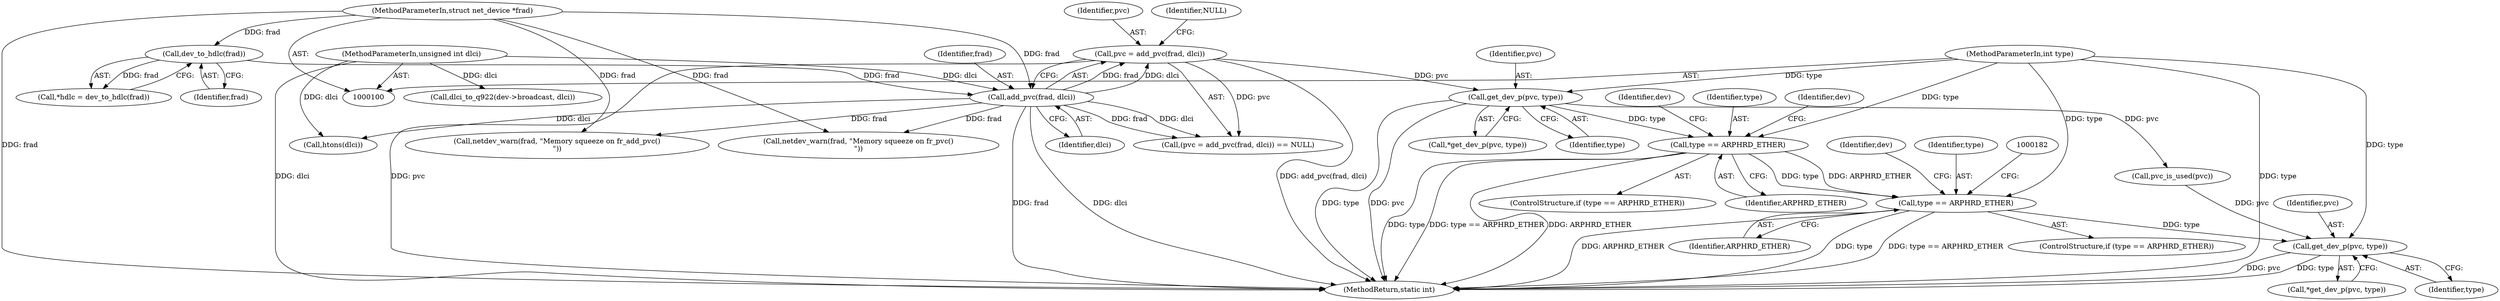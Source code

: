 digraph "1_linux_550fd08c2cebad61c548def135f67aba284c6162_6@del" {
"1000141" [label="(Call,type == ARPHRD_ETHER)"];
"1000130" [label="(Call,get_dev_p(pvc, type))"];
"1000115" [label="(Call,pvc = add_pvc(frad, dlci))"];
"1000117" [label="(Call,add_pvc(frad, dlci))"];
"1000108" [label="(Call,dev_to_hdlc(frad))"];
"1000101" [label="(MethodParameterIn,struct net_device *frad)"];
"1000102" [label="(MethodParameterIn,unsigned int dlci)"];
"1000103" [label="(MethodParameterIn,int type)"];
"1000170" [label="(Call,type == ARPHRD_ETHER)"];
"1000234" [label="(Call,get_dev_p(pvc, type))"];
"1000145" [label="(Identifier,dev)"];
"1000131" [label="(Identifier,pvc)"];
"1000101" [label="(MethodParameterIn,struct net_device *frad)"];
"1000109" [label="(Identifier,frad)"];
"1000115" [label="(Call,pvc = add_pvc(frad, dlci))"];
"1000169" [label="(ControlStructure,if (type == ARPHRD_ETHER))"];
"1000235" [label="(Identifier,pvc)"];
"1000234" [label="(Call,get_dev_p(pvc, type))"];
"1000120" [label="(Identifier,NULL)"];
"1000130" [label="(Call,get_dev_p(pvc, type))"];
"1000170" [label="(Call,type == ARPHRD_ETHER)"];
"1000138" [label="(Call,pvc_is_used(pvc))"];
"1000129" [label="(Call,*get_dev_p(pvc, type))"];
"1000132" [label="(Identifier,type)"];
"1000106" [label="(Call,*hdlc = dev_to_hdlc(frad))"];
"1000172" [label="(Identifier,ARPHRD_ETHER)"];
"1000175" [label="(Identifier,dev)"];
"1000114" [label="(Call,(pvc = add_pvc(frad, dlci)) == NULL)"];
"1000119" [label="(Identifier,dlci)"];
"1000171" [label="(Identifier,type)"];
"1000140" [label="(ControlStructure,if (type == ARPHRD_ETHER))"];
"1000108" [label="(Call,dev_to_hdlc(frad))"];
"1000122" [label="(Call,netdev_warn(frad, \"Memory squeeze on fr_add_pvc()\n\"))"];
"1000161" [label="(Call,netdev_warn(frad, \"Memory squeeze on fr_pvc()\n\"))"];
"1000188" [label="(Call,dlci_to_q922(dev->broadcast, dlci))"];
"1000102" [label="(MethodParameterIn,unsigned int dlci)"];
"1000116" [label="(Identifier,pvc)"];
"1000186" [label="(Call,htons(dlci))"];
"1000141" [label="(Call,type == ARPHRD_ETHER)"];
"1000103" [label="(MethodParameterIn,int type)"];
"1000236" [label="(Identifier,type)"];
"1000142" [label="(Identifier,type)"];
"1000152" [label="(Identifier,dev)"];
"1000118" [label="(Identifier,frad)"];
"1000255" [label="(MethodReturn,static int)"];
"1000143" [label="(Identifier,ARPHRD_ETHER)"];
"1000233" [label="(Call,*get_dev_p(pvc, type))"];
"1000117" [label="(Call,add_pvc(frad, dlci))"];
"1000141" -> "1000140"  [label="AST: "];
"1000141" -> "1000143"  [label="CFG: "];
"1000142" -> "1000141"  [label="AST: "];
"1000143" -> "1000141"  [label="AST: "];
"1000145" -> "1000141"  [label="CFG: "];
"1000152" -> "1000141"  [label="CFG: "];
"1000141" -> "1000255"  [label="DDG: type"];
"1000141" -> "1000255"  [label="DDG: type == ARPHRD_ETHER"];
"1000141" -> "1000255"  [label="DDG: ARPHRD_ETHER"];
"1000130" -> "1000141"  [label="DDG: type"];
"1000103" -> "1000141"  [label="DDG: type"];
"1000141" -> "1000170"  [label="DDG: type"];
"1000141" -> "1000170"  [label="DDG: ARPHRD_ETHER"];
"1000130" -> "1000129"  [label="AST: "];
"1000130" -> "1000132"  [label="CFG: "];
"1000131" -> "1000130"  [label="AST: "];
"1000132" -> "1000130"  [label="AST: "];
"1000129" -> "1000130"  [label="CFG: "];
"1000130" -> "1000255"  [label="DDG: type"];
"1000130" -> "1000255"  [label="DDG: pvc"];
"1000115" -> "1000130"  [label="DDG: pvc"];
"1000103" -> "1000130"  [label="DDG: type"];
"1000130" -> "1000138"  [label="DDG: pvc"];
"1000115" -> "1000114"  [label="AST: "];
"1000115" -> "1000117"  [label="CFG: "];
"1000116" -> "1000115"  [label="AST: "];
"1000117" -> "1000115"  [label="AST: "];
"1000120" -> "1000115"  [label="CFG: "];
"1000115" -> "1000255"  [label="DDG: add_pvc(frad, dlci)"];
"1000115" -> "1000255"  [label="DDG: pvc"];
"1000115" -> "1000114"  [label="DDG: pvc"];
"1000117" -> "1000115"  [label="DDG: frad"];
"1000117" -> "1000115"  [label="DDG: dlci"];
"1000117" -> "1000119"  [label="CFG: "];
"1000118" -> "1000117"  [label="AST: "];
"1000119" -> "1000117"  [label="AST: "];
"1000117" -> "1000255"  [label="DDG: frad"];
"1000117" -> "1000255"  [label="DDG: dlci"];
"1000117" -> "1000114"  [label="DDG: frad"];
"1000117" -> "1000114"  [label="DDG: dlci"];
"1000108" -> "1000117"  [label="DDG: frad"];
"1000101" -> "1000117"  [label="DDG: frad"];
"1000102" -> "1000117"  [label="DDG: dlci"];
"1000117" -> "1000122"  [label="DDG: frad"];
"1000117" -> "1000161"  [label="DDG: frad"];
"1000117" -> "1000186"  [label="DDG: dlci"];
"1000108" -> "1000106"  [label="AST: "];
"1000108" -> "1000109"  [label="CFG: "];
"1000109" -> "1000108"  [label="AST: "];
"1000106" -> "1000108"  [label="CFG: "];
"1000108" -> "1000106"  [label="DDG: frad"];
"1000101" -> "1000108"  [label="DDG: frad"];
"1000101" -> "1000100"  [label="AST: "];
"1000101" -> "1000255"  [label="DDG: frad"];
"1000101" -> "1000122"  [label="DDG: frad"];
"1000101" -> "1000161"  [label="DDG: frad"];
"1000102" -> "1000100"  [label="AST: "];
"1000102" -> "1000255"  [label="DDG: dlci"];
"1000102" -> "1000186"  [label="DDG: dlci"];
"1000102" -> "1000188"  [label="DDG: dlci"];
"1000103" -> "1000100"  [label="AST: "];
"1000103" -> "1000255"  [label="DDG: type"];
"1000103" -> "1000170"  [label="DDG: type"];
"1000103" -> "1000234"  [label="DDG: type"];
"1000170" -> "1000169"  [label="AST: "];
"1000170" -> "1000172"  [label="CFG: "];
"1000171" -> "1000170"  [label="AST: "];
"1000172" -> "1000170"  [label="AST: "];
"1000175" -> "1000170"  [label="CFG: "];
"1000182" -> "1000170"  [label="CFG: "];
"1000170" -> "1000255"  [label="DDG: ARPHRD_ETHER"];
"1000170" -> "1000255"  [label="DDG: type"];
"1000170" -> "1000255"  [label="DDG: type == ARPHRD_ETHER"];
"1000170" -> "1000234"  [label="DDG: type"];
"1000234" -> "1000233"  [label="AST: "];
"1000234" -> "1000236"  [label="CFG: "];
"1000235" -> "1000234"  [label="AST: "];
"1000236" -> "1000234"  [label="AST: "];
"1000233" -> "1000234"  [label="CFG: "];
"1000234" -> "1000255"  [label="DDG: pvc"];
"1000234" -> "1000255"  [label="DDG: type"];
"1000138" -> "1000234"  [label="DDG: pvc"];
}
